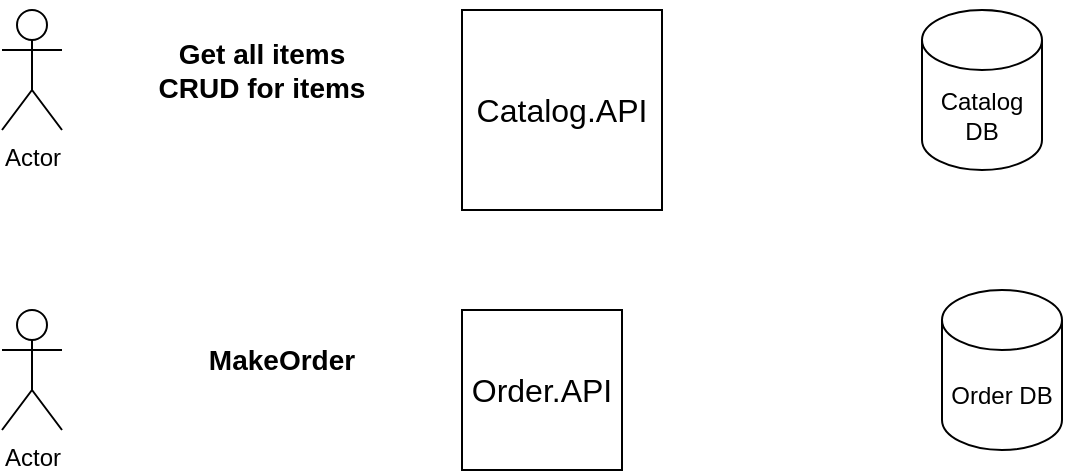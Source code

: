 <mxfile version="13.7.6" type="github">
  <diagram id="3O198bc90ABbvBUwSJLB" name="Page-1">
    <mxGraphModel dx="865" dy="457" grid="1" gridSize="10" guides="1" tooltips="1" connect="1" arrows="1" fold="1" page="1" pageScale="1" pageWidth="827" pageHeight="1169" math="0" shadow="0">
      <root>
        <mxCell id="0" />
        <mxCell id="1" parent="0" />
        <mxCell id="xTZB2SWyBdrTcMStizPx-2" value="Actor" style="shape=umlActor;verticalLabelPosition=bottom;verticalAlign=top;html=1;outlineConnect=0;" vertex="1" parent="1">
          <mxGeometry x="50" y="230" width="30" height="60" as="geometry" />
        </mxCell>
        <mxCell id="xTZB2SWyBdrTcMStizPx-5" value="&lt;font size=&quot;3&quot;&gt;Catalog.API&lt;/font&gt;" style="whiteSpace=wrap;html=1;aspect=fixed;" vertex="1" parent="1">
          <mxGeometry x="280" y="230" width="100" height="100" as="geometry" />
        </mxCell>
        <mxCell id="xTZB2SWyBdrTcMStizPx-6" value="Catalog DB" style="shape=cylinder3;whiteSpace=wrap;html=1;boundedLbl=1;backgroundOutline=1;size=15;" vertex="1" parent="1">
          <mxGeometry x="510" y="230" width="60" height="80" as="geometry" />
        </mxCell>
        <mxCell id="xTZB2SWyBdrTcMStizPx-9" value="&lt;font style=&quot;font-size: 14px&quot;&gt;&lt;b&gt;Get all items&lt;br&gt;CRUD for items&lt;br&gt;&lt;/b&gt;&lt;/font&gt;" style="text;html=1;strokeColor=none;fillColor=none;align=center;verticalAlign=middle;whiteSpace=wrap;rounded=0;" vertex="1" parent="1">
          <mxGeometry x="120" y="225" width="120" height="70" as="geometry" />
        </mxCell>
        <mxCell id="xTZB2SWyBdrTcMStizPx-10" value="Actor" style="shape=umlActor;verticalLabelPosition=bottom;verticalAlign=top;html=1;outlineConnect=0;" vertex="1" parent="1">
          <mxGeometry x="50" y="380" width="30" height="60" as="geometry" />
        </mxCell>
        <mxCell id="xTZB2SWyBdrTcMStizPx-13" value="&lt;font style=&quot;font-size: 14px&quot;&gt;&lt;b&gt;MakeOrder&lt;br&gt;&lt;/b&gt;&lt;/font&gt;" style="text;html=1;strokeColor=none;fillColor=none;align=center;verticalAlign=middle;whiteSpace=wrap;rounded=0;" vertex="1" parent="1">
          <mxGeometry x="130" y="370" width="120" height="70" as="geometry" />
        </mxCell>
        <mxCell id="xTZB2SWyBdrTcMStizPx-14" value="&lt;font size=&quot;3&quot;&gt;Order.API&lt;/font&gt;" style="whiteSpace=wrap;html=1;aspect=fixed;" vertex="1" parent="1">
          <mxGeometry x="280" y="380" width="80" height="80" as="geometry" />
        </mxCell>
        <mxCell id="xTZB2SWyBdrTcMStizPx-15" value="Order DB" style="shape=cylinder3;whiteSpace=wrap;html=1;boundedLbl=1;backgroundOutline=1;size=15;" vertex="1" parent="1">
          <mxGeometry x="520" y="370" width="60" height="80" as="geometry" />
        </mxCell>
      </root>
    </mxGraphModel>
  </diagram>
</mxfile>
